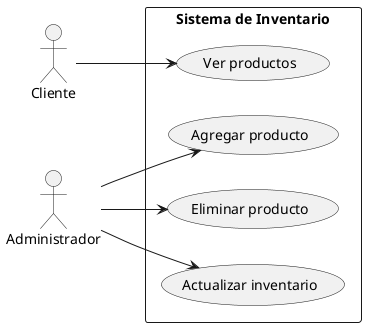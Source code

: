 @startuml casossuerteinventario
left to right direction
actor "Cliente" as est
actor "Administrador" as admin

rectangle "Sistema de Inventario" {
  usecase "Ver productos" as UC1
  usecase "Agregar producto" as UC2
  usecase "Eliminar producto" as UC3
  usecase "Actualizar inventario" as UC4
}
est --> UC1
admin --> UC2
admin --> UC3
admin --> UC4

@enduml